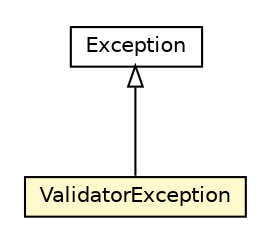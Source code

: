 #!/usr/local/bin/dot
#
# Class diagram 
# Generated by UMLGraph version 5.1 (http://www.umlgraph.org/)
#

digraph G {
	edge [fontname="Helvetica",fontsize=10,labelfontname="Helvetica",labelfontsize=10];
	node [fontname="Helvetica",fontsize=10,shape=plaintext];
	nodesep=0.25;
	ranksep=0.5;
	// cn.edu.uestc.acmicpc.util.exception.ValidatorException
	c20431 [label=<<table title="cn.edu.uestc.acmicpc.util.exception.ValidatorException" border="0" cellborder="1" cellspacing="0" cellpadding="2" port="p" bgcolor="lemonChiffon" href="./ValidatorException.html">
		<tr><td><table border="0" cellspacing="0" cellpadding="1">
<tr><td align="center" balign="center"> ValidatorException </td></tr>
		</table></td></tr>
		</table>>, fontname="Helvetica", fontcolor="black", fontsize=10.0];
	//cn.edu.uestc.acmicpc.util.exception.ValidatorException extends java.lang.Exception
	c20447:p -> c20431:p [dir=back,arrowtail=empty];
	// java.lang.Exception
	c20447 [label=<<table title="java.lang.Exception" border="0" cellborder="1" cellspacing="0" cellpadding="2" port="p" href="http://java.sun.com/j2se/1.4.2/docs/api/java/lang/Exception.html">
		<tr><td><table border="0" cellspacing="0" cellpadding="1">
<tr><td align="center" balign="center"> Exception </td></tr>
		</table></td></tr>
		</table>>, fontname="Helvetica", fontcolor="black", fontsize=10.0];
}

